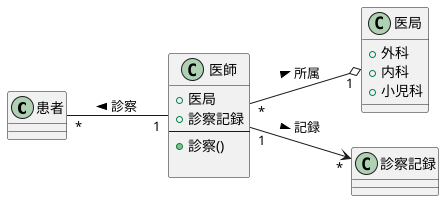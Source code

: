 @startuml
    left to right direction
    class 患者{
    }
    class 医師{
        + 医局
        + 診察記録
    ---
        + 診察()

    }
    class 医局{
        + 外科
        + 内科
        + 小児科
    }
    class 診察記録{

    }
    患者 "*" -- "1" 医師 : 診察 <
    医師 "*" --o "1" 医局 : 所属 >
    医師 "1" --> "*" 診察記録 :記録 >
    
@enduml